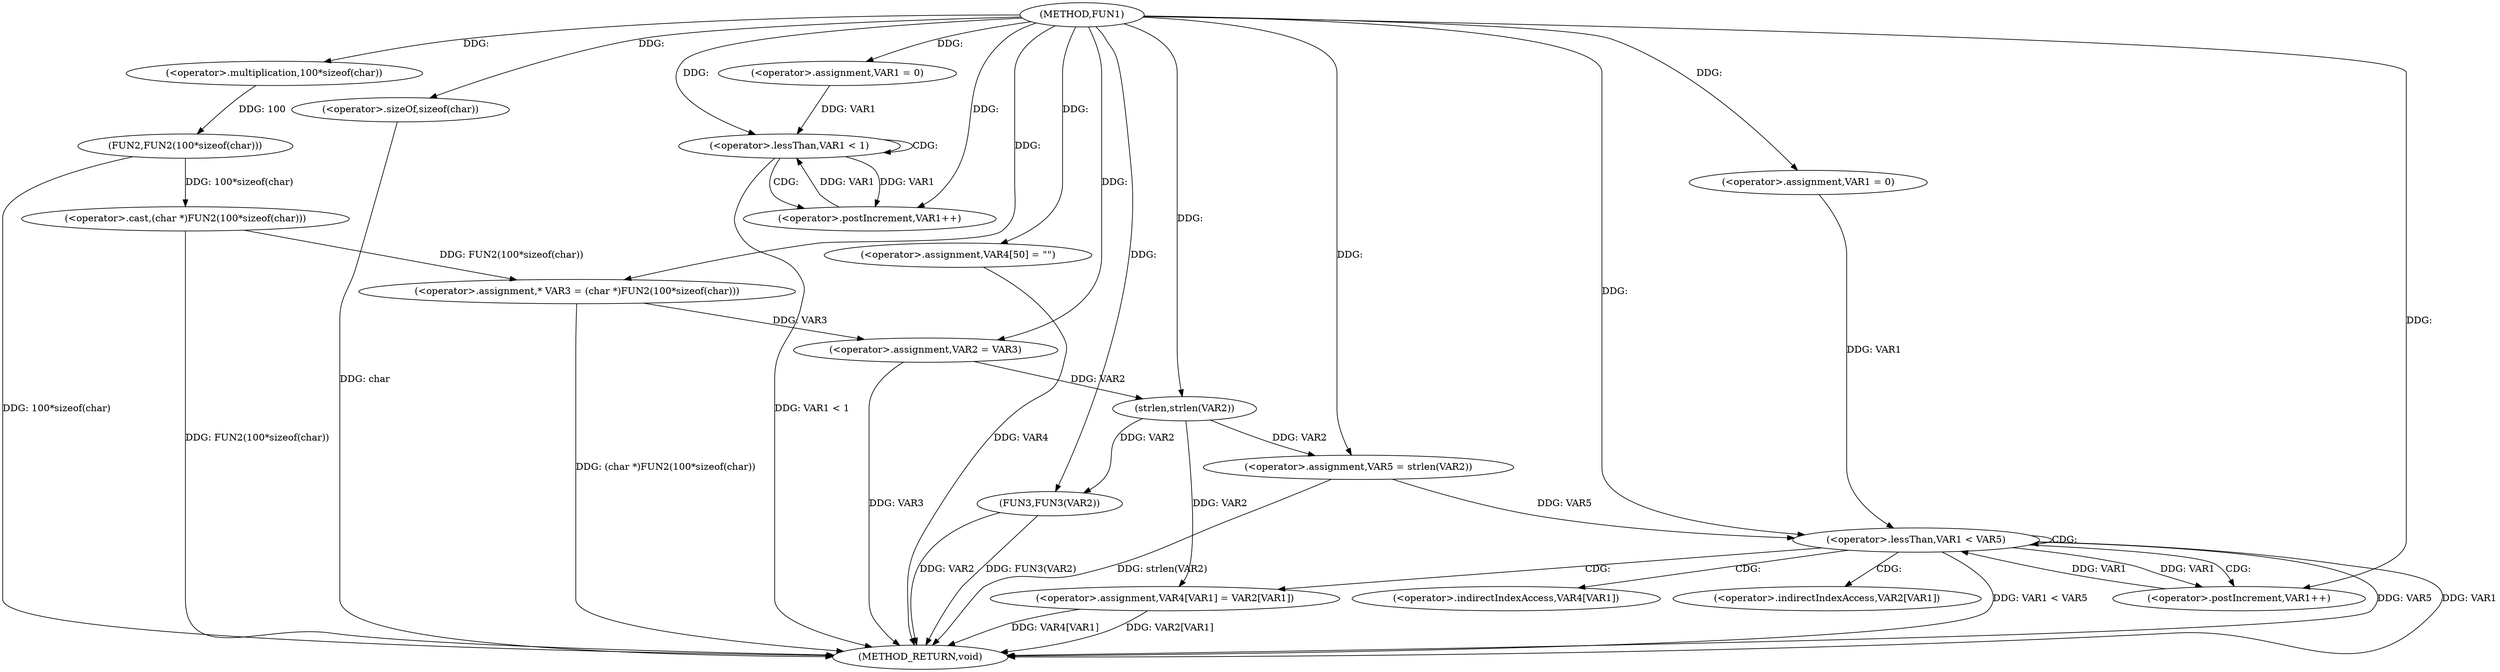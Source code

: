 digraph FUN1 {  
"1000100" [label = "(METHOD,FUN1)" ]
"1000157" [label = "(METHOD_RETURN,void)" ]
"1000105" [label = "(<operator>.assignment,* VAR3 = (char *)FUN2(100*sizeof(char)))" ]
"1000107" [label = "(<operator>.cast,(char *)FUN2(100*sizeof(char)))" ]
"1000109" [label = "(FUN2,FUN2(100*sizeof(char)))" ]
"1000110" [label = "(<operator>.multiplication,100*sizeof(char))" ]
"1000112" [label = "(<operator>.sizeOf,sizeof(char))" ]
"1000114" [label = "(<operator>.assignment,VAR2 = VAR3)" ]
"1000118" [label = "(<operator>.assignment,VAR1 = 0)" ]
"1000121" [label = "(<operator>.lessThan,VAR1 < 1)" ]
"1000124" [label = "(<operator>.postIncrement,VAR1++)" ]
"1000129" [label = "(<operator>.assignment,VAR4[50] = \"\")" ]
"1000134" [label = "(<operator>.assignment,VAR5 = strlen(VAR2))" ]
"1000136" [label = "(strlen,strlen(VAR2))" ]
"1000139" [label = "(<operator>.assignment,VAR1 = 0)" ]
"1000142" [label = "(<operator>.lessThan,VAR1 < VAR5)" ]
"1000145" [label = "(<operator>.postIncrement,VAR1++)" ]
"1000148" [label = "(<operator>.assignment,VAR4[VAR1] = VAR2[VAR1])" ]
"1000155" [label = "(FUN3,FUN3(VAR2))" ]
"1000149" [label = "(<operator>.indirectIndexAccess,VAR4[VAR1])" ]
"1000152" [label = "(<operator>.indirectIndexAccess,VAR2[VAR1])" ]
  "1000129" -> "1000157"  [ label = "DDG: VAR4"] 
  "1000142" -> "1000157"  [ label = "DDG: VAR1 < VAR5"] 
  "1000105" -> "1000157"  [ label = "DDG: (char *)FUN2(100*sizeof(char))"] 
  "1000148" -> "1000157"  [ label = "DDG: VAR2[VAR1]"] 
  "1000121" -> "1000157"  [ label = "DDG: VAR1 < 1"] 
  "1000155" -> "1000157"  [ label = "DDG: VAR2"] 
  "1000114" -> "1000157"  [ label = "DDG: VAR3"] 
  "1000107" -> "1000157"  [ label = "DDG: FUN2(100*sizeof(char))"] 
  "1000155" -> "1000157"  [ label = "DDG: FUN3(VAR2)"] 
  "1000142" -> "1000157"  [ label = "DDG: VAR5"] 
  "1000148" -> "1000157"  [ label = "DDG: VAR4[VAR1]"] 
  "1000112" -> "1000157"  [ label = "DDG: char"] 
  "1000109" -> "1000157"  [ label = "DDG: 100*sizeof(char)"] 
  "1000142" -> "1000157"  [ label = "DDG: VAR1"] 
  "1000134" -> "1000157"  [ label = "DDG: strlen(VAR2)"] 
  "1000107" -> "1000105"  [ label = "DDG: FUN2(100*sizeof(char))"] 
  "1000100" -> "1000105"  [ label = "DDG: "] 
  "1000109" -> "1000107"  [ label = "DDG: 100*sizeof(char)"] 
  "1000110" -> "1000109"  [ label = "DDG: 100"] 
  "1000100" -> "1000110"  [ label = "DDG: "] 
  "1000100" -> "1000112"  [ label = "DDG: "] 
  "1000105" -> "1000114"  [ label = "DDG: VAR3"] 
  "1000100" -> "1000114"  [ label = "DDG: "] 
  "1000100" -> "1000118"  [ label = "DDG: "] 
  "1000124" -> "1000121"  [ label = "DDG: VAR1"] 
  "1000118" -> "1000121"  [ label = "DDG: VAR1"] 
  "1000100" -> "1000121"  [ label = "DDG: "] 
  "1000121" -> "1000124"  [ label = "DDG: VAR1"] 
  "1000100" -> "1000124"  [ label = "DDG: "] 
  "1000100" -> "1000129"  [ label = "DDG: "] 
  "1000136" -> "1000134"  [ label = "DDG: VAR2"] 
  "1000100" -> "1000134"  [ label = "DDG: "] 
  "1000114" -> "1000136"  [ label = "DDG: VAR2"] 
  "1000100" -> "1000136"  [ label = "DDG: "] 
  "1000100" -> "1000139"  [ label = "DDG: "] 
  "1000139" -> "1000142"  [ label = "DDG: VAR1"] 
  "1000145" -> "1000142"  [ label = "DDG: VAR1"] 
  "1000100" -> "1000142"  [ label = "DDG: "] 
  "1000134" -> "1000142"  [ label = "DDG: VAR5"] 
  "1000142" -> "1000145"  [ label = "DDG: VAR1"] 
  "1000100" -> "1000145"  [ label = "DDG: "] 
  "1000136" -> "1000148"  [ label = "DDG: VAR2"] 
  "1000136" -> "1000155"  [ label = "DDG: VAR2"] 
  "1000100" -> "1000155"  [ label = "DDG: "] 
  "1000121" -> "1000121"  [ label = "CDG: "] 
  "1000121" -> "1000124"  [ label = "CDG: "] 
  "1000142" -> "1000142"  [ label = "CDG: "] 
  "1000142" -> "1000145"  [ label = "CDG: "] 
  "1000142" -> "1000152"  [ label = "CDG: "] 
  "1000142" -> "1000148"  [ label = "CDG: "] 
  "1000142" -> "1000149"  [ label = "CDG: "] 
}
